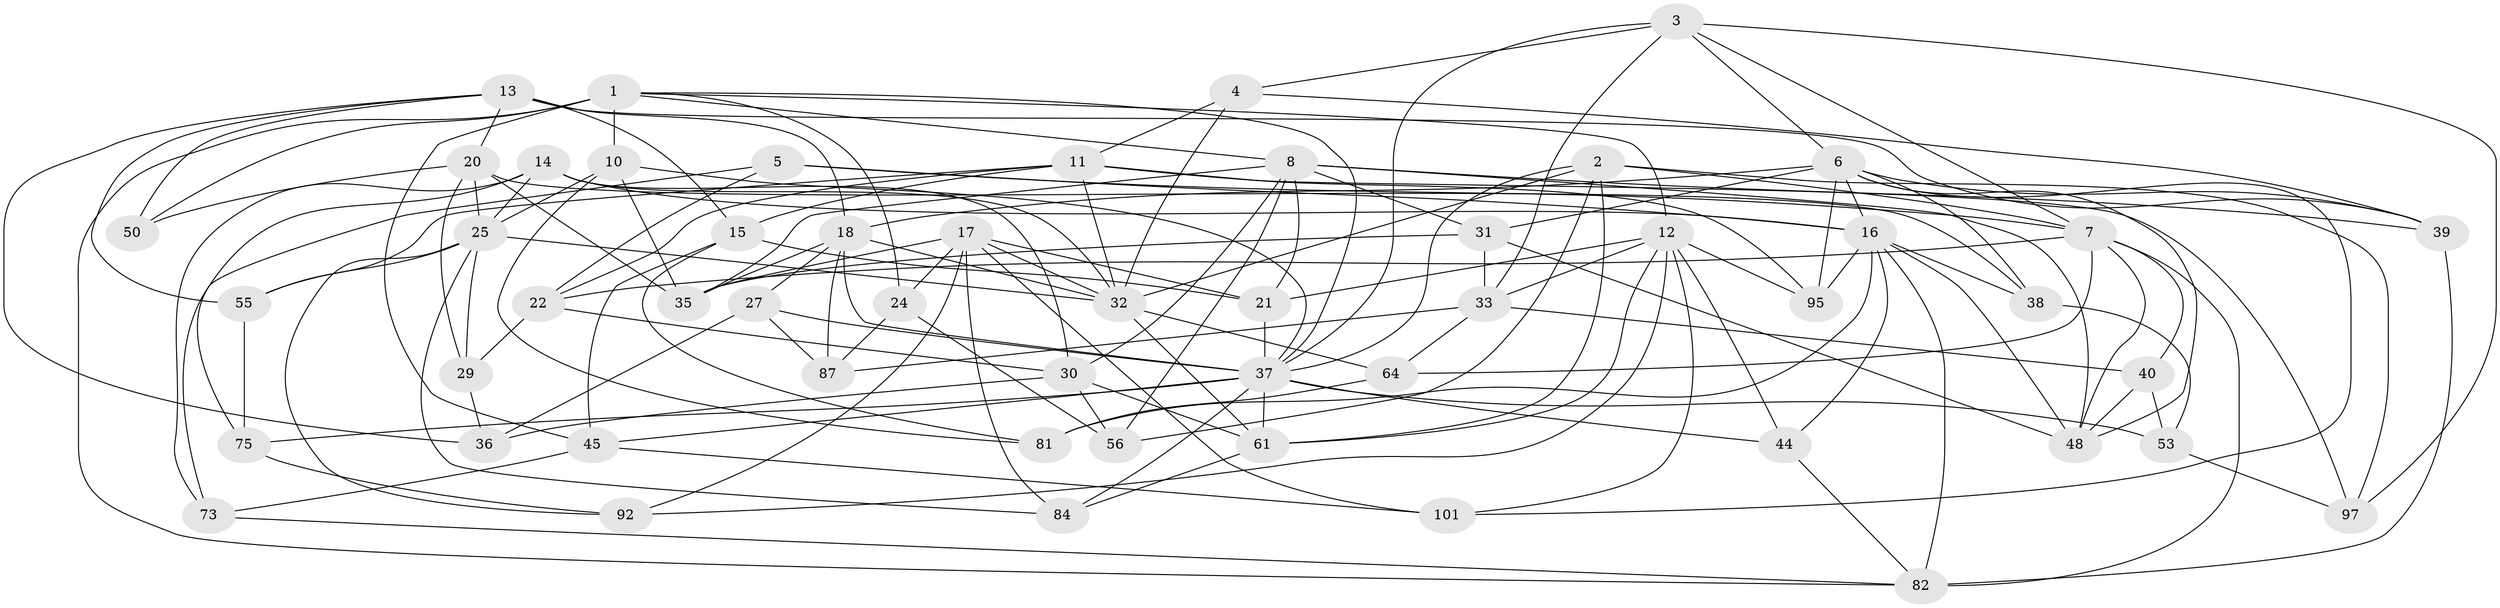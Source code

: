 // original degree distribution, {4: 1.0}
// Generated by graph-tools (version 1.1) at 2025/16/03/09/25 04:16:13]
// undirected, 53 vertices, 147 edges
graph export_dot {
graph [start="1"]
  node [color=gray90,style=filled];
  1 [super="+65+57+46"];
  2 [super="+54"];
  3 [super="+28"];
  4;
  5 [super="+9"];
  6 [super="+23"];
  7 [super="+63+19"];
  8 [super="+96+103"];
  10 [super="+86"];
  11 [super="+106+59"];
  12 [super="+83+62"];
  13 [super="+52+67"];
  14 [super="+26"];
  15 [super="+74"];
  16 [super="+43"];
  17 [super="+80+51"];
  18 [super="+70"];
  20 [super="+93"];
  21 [super="+89"];
  22 [super="+42"];
  24;
  25 [super="+34+102"];
  27;
  29;
  30 [super="+90"];
  31 [super="+49"];
  32 [super="+99+76+88"];
  33 [super="+77"];
  35 [super="+47"];
  36;
  37 [super="+60+58+41"];
  38;
  39 [super="+79"];
  40;
  44;
  45 [super="+100"];
  48 [super="+91"];
  50;
  53;
  55;
  56;
  61 [super="+68"];
  64;
  73;
  75;
  81;
  82 [super="+85"];
  84;
  87;
  92;
  95;
  97;
  101;
  1 -- 50 [weight=2];
  1 -- 82;
  1 -- 8;
  1 -- 12;
  1 -- 24;
  1 -- 45;
  1 -- 10 [weight=2];
  1 -- 37;
  2 -- 56;
  2 -- 97;
  2 -- 61;
  2 -- 32;
  2 -- 7;
  2 -- 37;
  3 -- 6;
  3 -- 37;
  3 -- 7;
  3 -- 33;
  3 -- 4;
  3 -- 97;
  4 -- 39;
  4 -- 32;
  4 -- 11;
  5 -- 22 [weight=2];
  5 -- 7;
  5 -- 73;
  5 -- 16 [weight=2];
  6 -- 95;
  6 -- 31 [weight=2];
  6 -- 101;
  6 -- 38;
  6 -- 39;
  6 -- 16;
  6 -- 48;
  6 -- 18;
  7 -- 64;
  7 -- 82;
  7 -- 48;
  7 -- 22;
  7 -- 40;
  8 -- 39;
  8 -- 56;
  8 -- 35;
  8 -- 21;
  8 -- 31;
  8 -- 48;
  8 -- 30;
  10 -- 81;
  10 -- 35;
  10 -- 25;
  10 -- 37;
  11 -- 55;
  11 -- 32 [weight=2];
  11 -- 97;
  11 -- 95;
  11 -- 22;
  11 -- 15;
  12 -- 61;
  12 -- 92;
  12 -- 33;
  12 -- 101;
  12 -- 95;
  12 -- 21;
  12 -- 44;
  13 -- 39 [weight=2];
  13 -- 36;
  13 -- 20;
  13 -- 15;
  13 -- 55;
  13 -- 50;
  13 -- 18;
  14 -- 30;
  14 -- 75;
  14 -- 32;
  14 -- 73;
  14 -- 16;
  14 -- 25;
  15 -- 21;
  15 -- 45 [weight=2];
  15 -- 81;
  16 -- 95;
  16 -- 82;
  16 -- 48;
  16 -- 81;
  16 -- 38;
  16 -- 44;
  17 -- 21 [weight=2];
  17 -- 84;
  17 -- 32;
  17 -- 35;
  17 -- 24;
  17 -- 92;
  17 -- 101;
  18 -- 27;
  18 -- 32;
  18 -- 37 [weight=2];
  18 -- 35;
  18 -- 87;
  20 -- 35;
  20 -- 50;
  20 -- 29;
  20 -- 38;
  20 -- 25;
  21 -- 37;
  22 -- 29;
  22 -- 30;
  24 -- 56;
  24 -- 87;
  25 -- 29;
  25 -- 84;
  25 -- 32;
  25 -- 92;
  25 -- 55;
  27 -- 36;
  27 -- 87;
  27 -- 37;
  29 -- 36;
  30 -- 56;
  30 -- 36;
  30 -- 61;
  31 -- 33;
  31 -- 48;
  31 -- 35;
  32 -- 64;
  32 -- 61;
  33 -- 64;
  33 -- 40;
  33 -- 87;
  37 -- 53;
  37 -- 84;
  37 -- 75;
  37 -- 44;
  37 -- 45;
  37 -- 61;
  38 -- 53;
  39 -- 82;
  40 -- 53;
  40 -- 48;
  44 -- 82;
  45 -- 73;
  45 -- 101;
  53 -- 97;
  55 -- 75;
  61 -- 84;
  64 -- 81;
  73 -- 82;
  75 -- 92;
}
